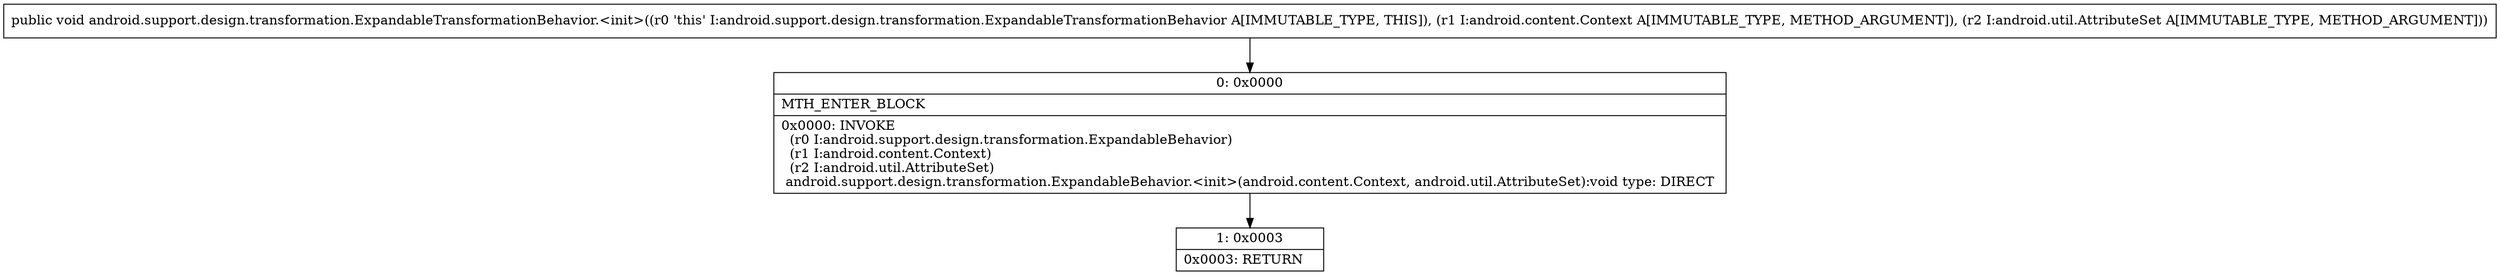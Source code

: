 digraph "CFG forandroid.support.design.transformation.ExpandableTransformationBehavior.\<init\>(Landroid\/content\/Context;Landroid\/util\/AttributeSet;)V" {
Node_0 [shape=record,label="{0\:\ 0x0000|MTH_ENTER_BLOCK\l|0x0000: INVOKE  \l  (r0 I:android.support.design.transformation.ExpandableBehavior)\l  (r1 I:android.content.Context)\l  (r2 I:android.util.AttributeSet)\l android.support.design.transformation.ExpandableBehavior.\<init\>(android.content.Context, android.util.AttributeSet):void type: DIRECT \l}"];
Node_1 [shape=record,label="{1\:\ 0x0003|0x0003: RETURN   \l}"];
MethodNode[shape=record,label="{public void android.support.design.transformation.ExpandableTransformationBehavior.\<init\>((r0 'this' I:android.support.design.transformation.ExpandableTransformationBehavior A[IMMUTABLE_TYPE, THIS]), (r1 I:android.content.Context A[IMMUTABLE_TYPE, METHOD_ARGUMENT]), (r2 I:android.util.AttributeSet A[IMMUTABLE_TYPE, METHOD_ARGUMENT])) }"];
MethodNode -> Node_0;
Node_0 -> Node_1;
}

